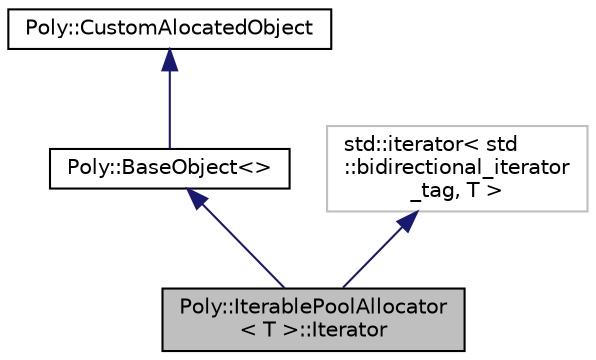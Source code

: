 digraph "Poly::IterablePoolAllocator&lt; T &gt;::Iterator"
{
  edge [fontname="Helvetica",fontsize="10",labelfontname="Helvetica",labelfontsize="10"];
  node [fontname="Helvetica",fontsize="10",shape=record];
  Node4 [label="Poly::IterablePoolAllocator\l\< T \>::Iterator",height=0.2,width=0.4,color="black", fillcolor="grey75", style="filled", fontcolor="black"];
  Node5 -> Node4 [dir="back",color="midnightblue",fontsize="10",style="solid",fontname="Helvetica"];
  Node5 [label="Poly::BaseObject\<\>",height=0.2,width=0.4,color="black", fillcolor="white", style="filled",URL="$class_poly_1_1_base_object.html"];
  Node6 -> Node5 [dir="back",color="midnightblue",fontsize="10",style="solid",fontname="Helvetica"];
  Node6 [label="Poly::CustomAlocatedObject",height=0.2,width=0.4,color="black", fillcolor="white", style="filled",URL="$class_poly_1_1_custom_alocated_object.html"];
  Node7 -> Node4 [dir="back",color="midnightblue",fontsize="10",style="solid",fontname="Helvetica"];
  Node7 [label="std::iterator\< std\l::bidirectional_iterator\l_tag, T \>",height=0.2,width=0.4,color="grey75", fillcolor="white", style="filled"];
}
